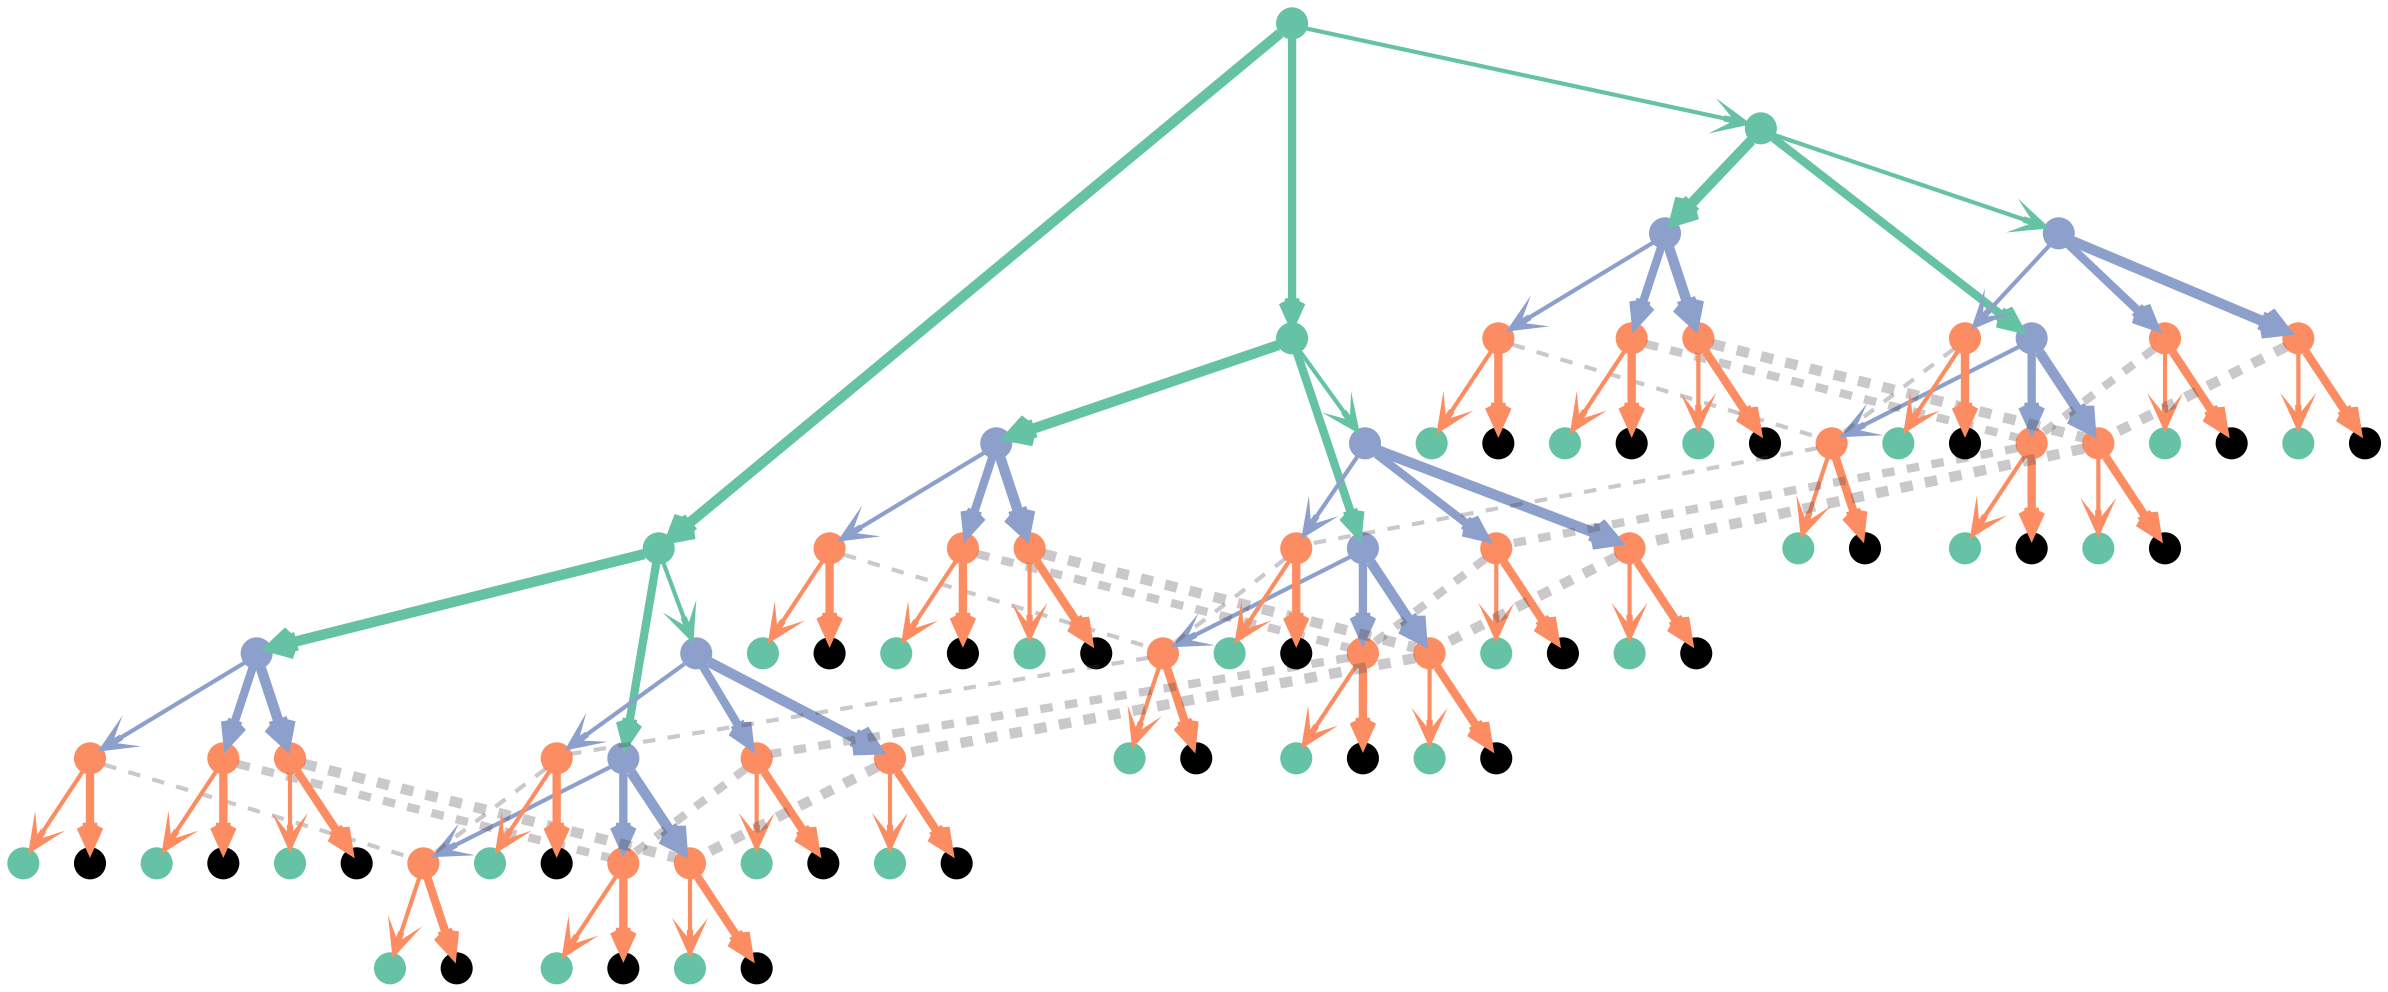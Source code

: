 digraph g {
	compound=true
	node [shape=point, width=0.2]
	root=nature
	splines=false
	edge [arrowhead=vee, penwidth=2.0]
	#{rank=same harsh_midwife medium_midwife harsh_midwife}
	#{rank=same harsh_heavy_drinker harsh_moderate_drinker harsh_light_drinker medium_heavy_drinker medium_moderate_drinker medium_light_drinker low_heavy_drinker low_moderate_drinker low_light_drinker}
	#{rank=same harsh_heavy_light harsh_heavy_moderate harsh_heavy_heavy harsh_moderate_light harsh_moderate_moderate harsh_moderate_heavy harsh_light_light harsh_light_moderate harsh_light_heavy medium_heavy_light medium_heavy_moderate medium_heavy_heavy medium_moderate_light medium_moderate_moderate medium_moderate_heavy medium_light_light medium_light_moderate medium_light_heavy low_heavy_light low_heavy_moderate low_heavy_heavy low_moderate_light low_moderate_moderate low_moderate_heavy low_light_light low_light_moderate low_light_heavy}
	#{rank=same harsh_heavy_light_refer harsh_heavy_moderate_refer harsh_heavy_heavy_refer harsh_moderate_light_refer harsh_moderate_moderate_refer harsh_moderate_heavy_refer harsh_light_light_refer harsh_light_moderate_refer harsh_light_heavy_refer medium_heavy_light_refer medium_heavy_moderate_refer medium_heavy_heavy_refer medium_moderate_light_refer medium_moderate_moderate_refer medium_moderate_heavy_refer medium_light_light_refer medium_light_moderate_refer medium_light_heavy_refer low_heavy_light_refer low_heavy_moderate_refer low_heavy_heavy_refer low_moderate_light_refer low_moderate_moderate_refer low_moderate_heavy_refer low_light_light_refer low_light_moderate_refer low_light_heavy_refer	harsh_heavy_light_no_refer harsh_heavy_moderate_no_refer harsh_heavy_heavy_no_refer harsh_moderate_light_no_refer harsh_moderate_moderate_no_refer harsh_moderate_heavy_no_refer harsh_light_light_no_refer harsh_light_moderate_no_refer harsh_light_heavy_no_refer medium_heavy_light_no_refer medium_heavy_moderate_no_refer medium_heavy_heavy_no_refer medium_moderate_light_no_refer medium_moderate_moderate_no_refer medium_moderate_heavy_no_refer medium_light_light_no_refer medium_light_moderate_no_refer medium_light_heavy_no_refer low_heavy_light_no_refer low_heavy_moderate_no_refer low_heavy_heavy_no_refer low_moderate_light_no_refer low_moderate_moderate_no_refer low_moderate_heavy_no_refer low_light_light_no_refer low_light_moderate_no_refer low_light_heavy_no_refer}
	harsh_heavy_light_no_refer, harsh_heavy_moderate_no_refer, harsh_heavy_heavy_no_refer, harsh_moderate_light_no_refer, harsh_moderate_moderate_no_refer, harsh_moderate_heavy_no_refer, harsh_light_light_no_refer, harsh_light_moderate_no_refer, harsh_light_heavy_no_refer, medium_heavy_light_no_refer, medium_heavy_moderate_no_refer, medium_heavy_heavy_no_refer, medium_moderate_light_no_refer, medium_moderate_moderate_no_refer, medium_moderate_heavy_no_refer, medium_light_light_no_refer, medium_light_moderate_no_refer, medium_light_heavy_no_refer, low_heavy_light_no_refer, low_heavy_moderate_no_refer, low_heavy_heavy_no_refer, low_moderate_light_no_refer, low_moderate_moderate_no_refer, low_moderate_heavy_no_refer, low_light_light_no_refer, low_light_moderate_no_refer, low_light_heavy_no_refer [color="#66c2a5"]

	/* Nature nodes */
	nature [color="#66c2a5"]
	harsh_midwife [color="#66c2a5"]
	medium_midwife [color="#66c2a5"]
	low_midwife [color="#66c2a5"]

	/* Women nodes */
	harsh_heavy_drinker [color="#8da0cb"]
	harsh_light_drinker [color="#8da0cb"]
	harsh_moderate_drinker [color="#8da0cb"]

	medium_heavy_drinker [color="#8da0cb"]
	medium_light_drinker [color="#8da0cb"]
	medium_moderate_drinker [color="#8da0cb"]

	low_heavy_drinker [color="#8da0cb"]
	low_light_drinker [color="#8da0cb"]
	low_moderate_drinker [color="#8da0cb"]

	/* Midwife nodes harsh */

	harsh_heavy_light [color="#fc8d62"]
	harsh_heavy_moderate [color="#fc8d62"]
	harsh_heavy_heavy [color="#fc8d62"]

	harsh_moderate_light [color="#fc8d62"]
	harsh_moderate_moderate [color="#fc8d62"]
	harsh_moderate_heavy [color="#fc8d62"]

	harsh_light_light [color="#fc8d62"]
	harsh_light_moderate [color="#fc8d62"]
	harsh_light_heavy [color="#fc8d62"]

	/* Midwife nodes medium */

	medium_heavy_light [color="#fc8d62"]
	medium_heavy_moderate [color="#fc8d62"]
	medium_heavy_heavy [color="#fc8d62"]

	medium_moderate_light [color="#fc8d62"]
	medium_moderate_moderate [color="#fc8d62"]
	medium_moderate_heavy [color="#fc8d62"]

	medium_light_light [color="#fc8d62"]
	medium_light_moderate [color="#fc8d62"]
	medium_light_heavy [color="#fc8d62"]

	/* Midwife nodes low */

	low_heavy_light [color="#fc8d62"]
	low_heavy_moderate [color="#fc8d62"]
	low_heavy_heavy [color="#fc8d62"]

	low_moderate_light [color="#fc8d62"]
	low_moderate_moderate [color="#fc8d62"]
	low_moderate_heavy [color="#fc8d62"]

	low_light_light [color="#fc8d62"]
	low_light_moderate [color="#fc8d62"]
	low_light_heavy [color="#fc8d62"]


	/* Women's information sets */

	
	subgraph infosets {
		edge [style=dashed, arrowhead=none, color="#4B454F4B", weight=0.01]
		/*
		subgraph women_info {
			#edge [color="#8da0cb"]
			subgraph {
					edge [penwidth=5.0]
					harsh_heavy_drinker -> medium_heavy_drinker 
					#harsh_heavy_drinker -> low_heavy_drinker 
					medium_heavy_drinker -> low_heavy_drinker 
				}
			subgraph {
				edge [penwidth=4.0]
					harsh_moderate_drinker -> medium_moderate_drinker 
					#harsh_moderate_drinker -> low_moderate_drinker 
					medium_moderate_drinker -> low_moderate_drinker 
				}
			subgraph {
					harsh_light_drinker -> medium_light_drinker 
					#harsh_light_drinker -> low_light_drinker 
					medium_light_drinker -> low_light_drinker 
					}
		}*/
		/* Midwive's information sets. */
	
		subgraph mw_info {
			#edge [color="#fc8d62"]
			subgraph {
				low_light_light -> low_moderate_light 
				#low_light_light -> low_heavy_light 
				low_heavy_light -> low_moderate_light -> medium_light_light
			
				medium_light_light -> medium_moderate_light 
				#medium_light_light -> medium_heavy_light 
				medium_heavy_light -> medium_moderate_light -> harsh_light_light
			
				harsh_light_light -> harsh_moderate_light 
				#harsh_light_light -> harsh_heavy_light 
				harsh_heavy_light -> harsh_moderate_light 
			}
			subgraph {
				edge [penwidth=4.0]
				low_light_moderate -> low_moderate_moderate 
				#low_light_moderate -> low_heavy_moderate 
				low_heavy_moderate -> low_moderate_moderate -> medium_light_moderate
				
				medium_light_moderate -> medium_moderate_moderate 
				#medium_light_moderate -> medium_heavy_moderate 
				medium_heavy_moderate -> medium_moderate_moderate -> harsh_light_moderate
			
				harsh_light_moderate -> harsh_moderate_moderate
				#harsh_light_moderate -> harsh_heavy_moderate 
				harsh_heavy_moderate -> harsh_moderate_moderate 
			}
			subgraph {
				edge [penwidth=5.0]
				low_light_heavy -> low_moderate_heavy 
				#low_light_heavy -> low_heavy_heavy 
				low_heavy_heavy -> low_moderate_heavy -> medium_light_heavy
			
				medium_light_heavy -> medium_moderate_heavy 
				#medium_light_heavy -> medium_heavy_heavy 
				medium_heavy_heavy -> medium_moderate_heavy -> harsh_light_heavy
			
				harsh_light_heavy -> harsh_moderate_heavy 
				#harsh_light_heavy -> harsh_heavy_heavy 
				harsh_heavy_heavy -> harsh_moderate_heavy 
			
			}
		}
	}

	nature -> harsh_midwife [color="#66c2a5",  penwidth=5.0]

	subgraph harsh_midwife {
	
		harsh_midwife -> harsh_heavy_drinker  [color="#66c2a5", penwidth=5.0]
		
		subgraph harsh_midwife_heavy_drinker {
				edge [color="#8da0cb"]
				harsh_heavy_drinker -> harsh_heavy_light
				harsh_heavy_drinker -> harsh_heavy_moderate [penwidth=4.0]
				harsh_heavy_drinker -> harsh_heavy_heavy [penwidth=5.0]
				
				subgraph harsh_midwife_heavy_drinker_ref {
								edge [color="#fc8d62"]
								harsh_heavy_light -> harsh_heavy_light_refer [penwidth=4.0]
								harsh_heavy_moderate -> harsh_heavy_moderate_refer [penwidth=4.0]
								harsh_heavy_heavy -> harsh_heavy_heavy_refer [penwidth=4.0]
								harsh_heavy_light -> harsh_heavy_light_no_refer
								harsh_heavy_moderate -> harsh_heavy_moderate_no_refer
								harsh_heavy_heavy -> harsh_heavy_heavy_no_refer}}
		
		harsh_midwife -> harsh_moderate_drinker [color="#66c2a5", penwidth=4.0]

		subgraph harsh_midwife_moderate_drinker {
			edge [color="#8da0cb"]
				harsh_moderate_drinker -> harsh_moderate_light
				harsh_moderate_drinker -> harsh_moderate_moderate [penwidth=4.0]
				harsh_moderate_drinker -> harsh_moderate_heavy [penwidth=5.0]
				
				subgraph harsh_midwife_moderate_drinker_ref {
								edge [color="#fc8d62"]
								harsh_moderate_light -> harsh_moderate_light_refer [penwidth=4.0]
								harsh_moderate_moderate -> harsh_moderate_moderate_refer [penwidth=4.0]
								harsh_moderate_heavy -> harsh_moderate_heavy_refer [penwidth=4.0]
							
								harsh_moderate_light -> harsh_moderate_light_no_refer
								harsh_moderate_moderate -> harsh_moderate_moderate_no_refer
								harsh_moderate_heavy -> harsh_moderate_heavy_no_refer}}
	
		harsh_midwife -> harsh_light_drinker [color="#66c2a5"]
		subgraph harsh_midwife_light_drinker {
				edge [color="#8da0cb"]
				harsh_light_drinker -> harsh_light_light
				harsh_light_drinker -> harsh_light_moderate [penwidth=4.0]
				harsh_light_drinker -> harsh_light_heavy [penwidth=5.0]
				
				subgraph harsh_midwife_light_drinker_ref {
								edge [color="#fc8d62"]
								harsh_light_light -> harsh_light_light_refer [penwidth=4.0]
								harsh_light_moderate -> harsh_light_moderate_refer [penwidth=4.0]
								harsh_light_heavy -> harsh_light_heavy_refer [penwidth=4.0]
							
								harsh_light_light -> harsh_light_light_no_refer
								harsh_light_moderate -> harsh_light_moderate_no_refer
								harsh_light_heavy -> harsh_light_heavy_no_refer}}}

	nature -> medium_midwife [color="#66c2a5", penwidth=4.0]

	subgraph medium_midwife {
	
		medium_midwife -> medium_heavy_drinker  [color="#66c2a5", penwidth=5.0]
		
		subgraph medium_midwife_heavy_drinker {
				edge [color="#8da0cb"]
				medium_heavy_drinker -> medium_heavy_light
				medium_heavy_drinker -> medium_heavy_moderate [penwidth=4.0]
				medium_heavy_drinker -> medium_heavy_heavy [penwidth=5.0]
				
				subgraph medium_midwife_heavy_drinker_ref {
								edge [color="#fc8d62"]
								medium_heavy_light -> medium_heavy_light_refer [penwidth=4.0]
								medium_heavy_moderate -> medium_heavy_moderate_refer [penwidth=4.0]
								medium_heavy_heavy -> medium_heavy_heavy_refer [penwidth=4.0]
								medium_heavy_light -> medium_heavy_light_no_refer
								medium_heavy_moderate -> medium_heavy_moderate_no_refer
								medium_heavy_heavy -> medium_heavy_heavy_no_refer}}
		
		medium_midwife -> medium_moderate_drinker [color="#66c2a5", penwidth=4.0]

		subgraph medium_midwife_moderate_drinker {
			edge [color="#8da0cb"]
				medium_moderate_drinker -> medium_moderate_light
				medium_moderate_drinker -> medium_moderate_moderate [penwidth=4.0]
				medium_moderate_drinker -> medium_moderate_heavy [penwidth=5.0]
				
				subgraph medium_midwife_moderate_drinker_ref {
								edge [color="#fc8d62"]
								medium_moderate_light -> medium_moderate_light_refer [penwidth=4.0]
								medium_moderate_moderate -> medium_moderate_moderate_refer [penwidth=4.0]
								medium_moderate_heavy -> medium_moderate_heavy_refer [penwidth=4.0]
							
								medium_moderate_light -> medium_moderate_light_no_refer
								medium_moderate_moderate -> medium_moderate_moderate_no_refer
								medium_moderate_heavy -> medium_moderate_heavy_no_refer}}
	
		medium_midwife -> medium_light_drinker [color="#66c2a5"]
		subgraph medium_midwife_light_drinker {
				edge [color="#8da0cb"]
				medium_light_drinker -> medium_light_light
				medium_light_drinker -> medium_light_moderate [penwidth=4.0]
				medium_light_drinker -> medium_light_heavy [penwidth=5.0]
				
				subgraph medium_midwife_light_drinker_ref {
								edge [color="#fc8d62"]
								medium_light_light -> medium_light_light_refer [penwidth=4.0]
								medium_light_moderate -> medium_light_moderate_refer [penwidth=4.0]
								medium_light_heavy -> medium_light_heavy_refer [penwidth=4.0]
							
								medium_light_light -> medium_light_light_no_refer
								medium_light_moderate -> medium_light_moderate_no_refer
								medium_light_heavy -> medium_light_heavy_no_refer}}}

	nature -> low_midwife [color="#66c2a5"]

	subgraph low_midwife {
	
		low_midwife -> low_heavy_drinker  [color="#66c2a5", penwidth=5.0]
		
		subgraph low_midwife_heavy_drinker {
				edge [color="#8da0cb"]
				low_heavy_drinker -> low_heavy_light
				low_heavy_drinker -> low_heavy_moderate [penwidth=4.0]
				low_heavy_drinker -> low_heavy_heavy [penwidth=5.0]
				
				subgraph low_midwife_heavy_drinker_ref {
								edge [color="#fc8d62"]
								low_heavy_light -> low_heavy_light_refer [penwidth=4.0]
								low_heavy_moderate -> low_heavy_moderate_refer [penwidth=4.0]
								low_heavy_heavy -> low_heavy_heavy_refer [penwidth=4.0]
								low_heavy_light -> low_heavy_light_no_refer
								low_heavy_moderate -> low_heavy_moderate_no_refer
								low_heavy_heavy -> low_heavy_heavy_no_refer}}
		
		low_midwife -> low_moderate_drinker [color="#66c2a5", penwidth=4.0]

		subgraph low_midwife_moderate_drinker {
			edge [color="#8da0cb"]
				low_moderate_drinker -> low_moderate_light
				low_moderate_drinker -> low_moderate_moderate [penwidth=4.0]
				low_moderate_drinker -> low_moderate_heavy [penwidth=5.0]
				
				subgraph low_midwife_moderate_drinker_ref {
								edge [color="#fc8d62"]
								low_moderate_light -> low_moderate_light_refer [penwidth=4.0]
								low_moderate_moderate -> low_moderate_moderate_refer [penwidth=4.0]
								low_moderate_heavy -> low_moderate_heavy_refer [penwidth=4.0]
							
								low_moderate_light -> low_moderate_light_no_refer
								low_moderate_moderate -> low_moderate_moderate_no_refer
								low_moderate_heavy -> low_moderate_heavy_no_refer}}
	
		low_midwife -> low_light_drinker [color="#66c2a5"]
		subgraph low_midwife_light_drinker {
				edge [color="#8da0cb"]
				low_light_drinker -> low_light_light
				low_light_drinker -> low_light_moderate [penwidth=4.0]
				low_light_drinker -> low_light_heavy [penwidth=5.0]
				
				subgraph low_midwife_light_drinker_ref {
								edge [color="#fc8d62"]
								low_light_light -> low_light_light_refer [penwidth=4.0]
								low_light_moderate -> low_light_moderate_refer [penwidth=4.0]
								low_light_heavy -> low_light_heavy_refer [penwidth=4.0]
							
								low_light_light -> low_light_light_no_refer
								low_light_moderate -> low_light_moderate_no_refer
								low_light_heavy -> low_light_heavy_no_refer}}}

	/* Backlinks */
	/*low_light_heavy_no_refer -> nature [weight=0]
	low_light_moderate_no_refer -> nature [weight=0]
	low_light_light_no_refer -> nature [weight=0]

	medium_light_heavy_no_refer -> nature [weight=0]
	medium_light_moderate_no_refer -> nature [weight=0]
	medium_light_light_no_refer -> nature [weight=0]

	harsh_light_heavy_no_refer -> nature [weight=0]
	harsh_light_moderate_no_refer -> nature [weight=0]
	harsh_light_light_no_refer -> nature [weight=0]

	low_moderate_heavy_no_refer -> nature [weight=0]
	low_moderate_moderate_no_refer -> nature [weight=0]
	low_moderate_light_no_refer -> nature [weight=0]

	medium_moderate_heavy_no_refer -> nature [weight=0]
	medium_moderate_moderate_no_refer -> nature [weight=0]
	medium_moderate_light_no_refer -> nature [weight=0]

	harsh_moderate_heavy_no_refer -> nature [weight=0]
	harsh_moderate_moderate_no_refer -> nature [weight=0]
	harsh_moderate_light_no_refer -> nature [weight=0]

	low_heavy_heavy_no_refer -> nature [weight=0]
	low_heavy_moderate_no_refer -> nature [weight=0]
	low_heavy_light_no_refer -> nature [weight=0]

	medium_heavy_heavy_no_refer -> nature [weight=0]
	medium_heavy_moderate_no_refer -> nature [weight=0]
	medium_heavy_light_no_refer -> nature [weight=0]

	harsh_heavy_heavy_no_refer -> nature [weight=0]
	harsh_heavy_moderate_no_refer -> nature [weight=0]
	harsh_heavy_light_no_refer -> nature [weight=0]
	*/

}